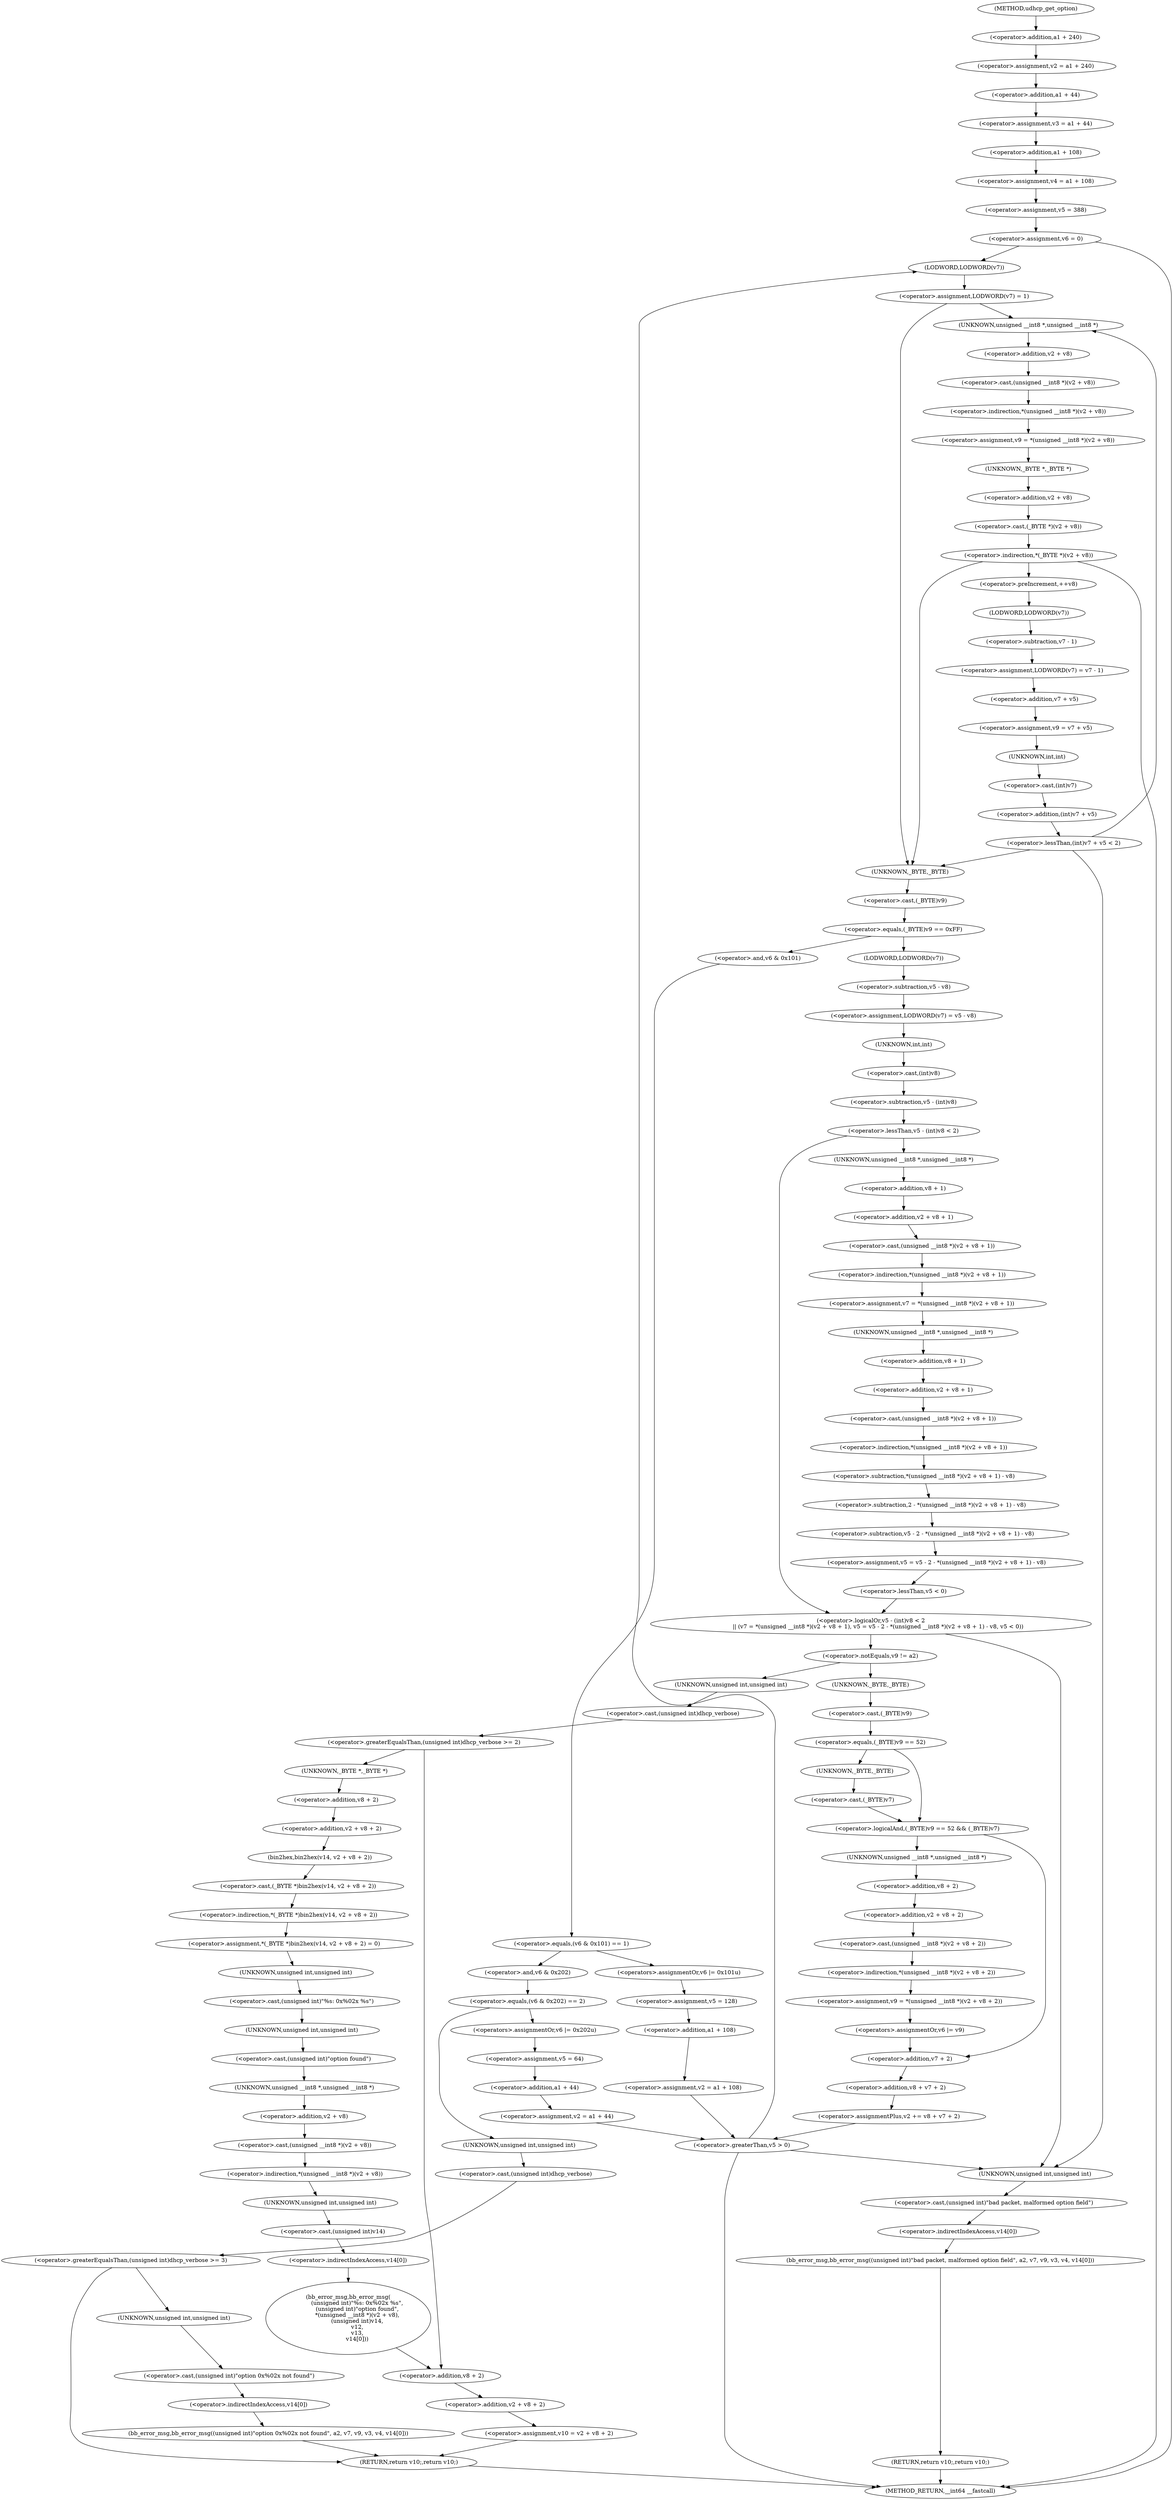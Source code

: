 digraph udhcp_get_option {  
"1000129" [label = "(<operator>.assignment,v2 = a1 + 240)" ]
"1000131" [label = "(<operator>.addition,a1 + 240)" ]
"1000134" [label = "(<operator>.assignment,v3 = a1 + 44)" ]
"1000136" [label = "(<operator>.addition,a1 + 44)" ]
"1000139" [label = "(<operator>.assignment,v4 = a1 + 108)" ]
"1000141" [label = "(<operator>.addition,a1 + 108)" ]
"1000144" [label = "(<operator>.assignment,v5 = 388)" ]
"1000147" [label = "(<operator>.assignment,v6 = 0)" ]
"1000153" [label = "(<operator>.assignment,LODWORD(v7) = 1)" ]
"1000154" [label = "(LODWORD,LODWORD(v7))" ]
"1000161" [label = "(<operator>.assignment,v9 = *(unsigned __int8 *)(v2 + v8))" ]
"1000163" [label = "(<operator>.indirection,*(unsigned __int8 *)(v2 + v8))" ]
"1000164" [label = "(<operator>.cast,(unsigned __int8 *)(v2 + v8))" ]
"1000165" [label = "(UNKNOWN,unsigned __int8 *,unsigned __int8 *)" ]
"1000166" [label = "(<operator>.addition,v2 + v8)" ]
"1000170" [label = "(<operator>.indirection,*(_BYTE *)(v2 + v8))" ]
"1000171" [label = "(<operator>.cast,(_BYTE *)(v2 + v8))" ]
"1000172" [label = "(UNKNOWN,_BYTE *,_BYTE *)" ]
"1000173" [label = "(<operator>.addition,v2 + v8)" ]
"1000177" [label = "(<operator>.preIncrement,++v8)" ]
"1000179" [label = "(<operator>.assignment,LODWORD(v7) = v7 - 1)" ]
"1000180" [label = "(LODWORD,LODWORD(v7))" ]
"1000182" [label = "(<operator>.subtraction,v7 - 1)" ]
"1000185" [label = "(<operator>.assignment,v9 = v7 + v5)" ]
"1000187" [label = "(<operator>.addition,v7 + v5)" ]
"1000191" [label = "(<operator>.lessThan,(int)v7 + v5 < 2)" ]
"1000192" [label = "(<operator>.addition,(int)v7 + v5)" ]
"1000193" [label = "(<operator>.cast,(int)v7)" ]
"1000194" [label = "(UNKNOWN,int,int)" ]
"1000200" [label = "(<operator>.equals,(_BYTE)v9 == 0xFF)" ]
"1000201" [label = "(<operator>.cast,(_BYTE)v9)" ]
"1000202" [label = "(UNKNOWN,_BYTE,_BYTE)" ]
"1000207" [label = "(<operator>.equals,(v6 & 0x101) == 1)" ]
"1000208" [label = "(<operator>.and,v6 & 0x101)" ]
"1000213" [label = "(<operators>.assignmentOr,v6 |= 0x101u)" ]
"1000216" [label = "(<operator>.assignment,v5 = 128)" ]
"1000219" [label = "(<operator>.assignment,v2 = a1 + 108)" ]
"1000221" [label = "(<operator>.addition,a1 + 108)" ]
"1000226" [label = "(<operator>.equals,(v6 & 0x202) == 2)" ]
"1000227" [label = "(<operator>.and,v6 & 0x202)" ]
"1000232" [label = "(<operators>.assignmentOr,v6 |= 0x202u)" ]
"1000235" [label = "(<operator>.assignment,v5 = 64)" ]
"1000238" [label = "(<operator>.assignment,v2 = a1 + 44)" ]
"1000240" [label = "(<operator>.addition,a1 + 44)" ]
"1000246" [label = "(<operator>.greaterEqualsThan,(unsigned int)dhcp_verbose >= 3)" ]
"1000247" [label = "(<operator>.cast,(unsigned int)dhcp_verbose)" ]
"1000248" [label = "(UNKNOWN,unsigned int,unsigned int)" ]
"1000251" [label = "(bb_error_msg,bb_error_msg((unsigned int)\"option 0x%02x not found\", a2, v7, v9, v3, v4, v14[0]))" ]
"1000252" [label = "(<operator>.cast,(unsigned int)\"option 0x%02x not found\")" ]
"1000253" [label = "(UNKNOWN,unsigned int,unsigned int)" ]
"1000260" [label = "(<operator>.indirectIndexAccess,v14[0])" ]
"1000265" [label = "(<operator>.assignment,LODWORD(v7) = v5 - v8)" ]
"1000266" [label = "(LODWORD,LODWORD(v7))" ]
"1000268" [label = "(<operator>.subtraction,v5 - v8)" ]
"1000272" [label = "(<operator>.logicalOr,v5 - (int)v8 < 2\n        || (v7 = *(unsigned __int8 *)(v2 + v8 + 1), v5 = v5 - 2 - *(unsigned __int8 *)(v2 + v8 + 1) - v8, v5 < 0))" ]
"1000273" [label = "(<operator>.lessThan,v5 - (int)v8 < 2)" ]
"1000274" [label = "(<operator>.subtraction,v5 - (int)v8)" ]
"1000276" [label = "(<operator>.cast,(int)v8)" ]
"1000277" [label = "(UNKNOWN,int,int)" ]
"1000281" [label = "(<operator>.assignment,v7 = *(unsigned __int8 *)(v2 + v8 + 1))" ]
"1000283" [label = "(<operator>.indirection,*(unsigned __int8 *)(v2 + v8 + 1))" ]
"1000284" [label = "(<operator>.cast,(unsigned __int8 *)(v2 + v8 + 1))" ]
"1000285" [label = "(UNKNOWN,unsigned __int8 *,unsigned __int8 *)" ]
"1000286" [label = "(<operator>.addition,v2 + v8 + 1)" ]
"1000288" [label = "(<operator>.addition,v8 + 1)" ]
"1000292" [label = "(<operator>.assignment,v5 = v5 - 2 - *(unsigned __int8 *)(v2 + v8 + 1) - v8)" ]
"1000294" [label = "(<operator>.subtraction,v5 - 2 - *(unsigned __int8 *)(v2 + v8 + 1) - v8)" ]
"1000296" [label = "(<operator>.subtraction,2 - *(unsigned __int8 *)(v2 + v8 + 1) - v8)" ]
"1000298" [label = "(<operator>.subtraction,*(unsigned __int8 *)(v2 + v8 + 1) - v8)" ]
"1000299" [label = "(<operator>.indirection,*(unsigned __int8 *)(v2 + v8 + 1))" ]
"1000300" [label = "(<operator>.cast,(unsigned __int8 *)(v2 + v8 + 1))" ]
"1000301" [label = "(UNKNOWN,unsigned __int8 *,unsigned __int8 *)" ]
"1000302" [label = "(<operator>.addition,v2 + v8 + 1)" ]
"1000304" [label = "(<operator>.addition,v8 + 1)" ]
"1000308" [label = "(<operator>.lessThan,v5 < 0)" ]
"1000314" [label = "(bb_error_msg,bb_error_msg((unsigned int)\"bad packet, malformed option field\", a2, v7, v9, v3, v4, v14[0]))" ]
"1000315" [label = "(<operator>.cast,(unsigned int)\"bad packet, malformed option field\")" ]
"1000316" [label = "(UNKNOWN,unsigned int,unsigned int)" ]
"1000323" [label = "(<operator>.indirectIndexAccess,v14[0])" ]
"1000326" [label = "(RETURN,return v10;,return v10;)" ]
"1000329" [label = "(<operator>.notEquals,v9 != a2)" ]
"1000334" [label = "(<operator>.logicalAnd,(_BYTE)v9 == 52 && (_BYTE)v7)" ]
"1000335" [label = "(<operator>.equals,(_BYTE)v9 == 52)" ]
"1000336" [label = "(<operator>.cast,(_BYTE)v9)" ]
"1000337" [label = "(UNKNOWN,_BYTE,_BYTE)" ]
"1000340" [label = "(<operator>.cast,(_BYTE)v7)" ]
"1000341" [label = "(UNKNOWN,_BYTE,_BYTE)" ]
"1000344" [label = "(<operator>.assignment,v9 = *(unsigned __int8 *)(v2 + v8 + 2))" ]
"1000346" [label = "(<operator>.indirection,*(unsigned __int8 *)(v2 + v8 + 2))" ]
"1000347" [label = "(<operator>.cast,(unsigned __int8 *)(v2 + v8 + 2))" ]
"1000348" [label = "(UNKNOWN,unsigned __int8 *,unsigned __int8 *)" ]
"1000349" [label = "(<operator>.addition,v2 + v8 + 2)" ]
"1000351" [label = "(<operator>.addition,v8 + 2)" ]
"1000354" [label = "(<operators>.assignmentOr,v6 |= v9)" ]
"1000357" [label = "(<operator>.assignmentPlus,v2 += v8 + v7 + 2)" ]
"1000359" [label = "(<operator>.addition,v8 + v7 + 2)" ]
"1000361" [label = "(<operator>.addition,v7 + 2)" ]
"1000366" [label = "(<operator>.greaterThan,v5 > 0)" ]
"1000372" [label = "(<operator>.greaterEqualsThan,(unsigned int)dhcp_verbose >= 2)" ]
"1000373" [label = "(<operator>.cast,(unsigned int)dhcp_verbose)" ]
"1000374" [label = "(UNKNOWN,unsigned int,unsigned int)" ]
"1000378" [label = "(<operator>.assignment,*(_BYTE *)bin2hex(v14, v2 + v8 + 2) = 0)" ]
"1000379" [label = "(<operator>.indirection,*(_BYTE *)bin2hex(v14, v2 + v8 + 2))" ]
"1000380" [label = "(<operator>.cast,(_BYTE *)bin2hex(v14, v2 + v8 + 2))" ]
"1000381" [label = "(UNKNOWN,_BYTE *,_BYTE *)" ]
"1000382" [label = "(bin2hex,bin2hex(v14, v2 + v8 + 2))" ]
"1000384" [label = "(<operator>.addition,v2 + v8 + 2)" ]
"1000386" [label = "(<operator>.addition,v8 + 2)" ]
"1000390" [label = "(bb_error_msg,bb_error_msg(\n          (unsigned int)\"%s: 0x%02x %s\",\n          (unsigned int)\"option found\",\n          *(unsigned __int8 *)(v2 + v8),\n          (unsigned int)v14,\n          v12,\n          v13,\n          v14[0]))" ]
"1000391" [label = "(<operator>.cast,(unsigned int)\"%s: 0x%02x %s\")" ]
"1000392" [label = "(UNKNOWN,unsigned int,unsigned int)" ]
"1000394" [label = "(<operator>.cast,(unsigned int)\"option found\")" ]
"1000395" [label = "(UNKNOWN,unsigned int,unsigned int)" ]
"1000397" [label = "(<operator>.indirection,*(unsigned __int8 *)(v2 + v8))" ]
"1000398" [label = "(<operator>.cast,(unsigned __int8 *)(v2 + v8))" ]
"1000399" [label = "(UNKNOWN,unsigned __int8 *,unsigned __int8 *)" ]
"1000400" [label = "(<operator>.addition,v2 + v8)" ]
"1000403" [label = "(<operator>.cast,(unsigned int)v14)" ]
"1000404" [label = "(UNKNOWN,unsigned int,unsigned int)" ]
"1000408" [label = "(<operator>.indirectIndexAccess,v14[0])" ]
"1000411" [label = "(<operator>.assignment,v10 = v2 + v8 + 2)" ]
"1000413" [label = "(<operator>.addition,v2 + v8 + 2)" ]
"1000415" [label = "(<operator>.addition,v8 + 2)" ]
"1000418" [label = "(RETURN,return v10;,return v10;)" ]
"1000113" [label = "(METHOD,udhcp_get_option)" ]
"1000420" [label = "(METHOD_RETURN,__int64 __fastcall)" ]
  "1000129" -> "1000136" 
  "1000131" -> "1000129" 
  "1000134" -> "1000141" 
  "1000136" -> "1000134" 
  "1000139" -> "1000144" 
  "1000141" -> "1000139" 
  "1000144" -> "1000147" 
  "1000147" -> "1000420" 
  "1000147" -> "1000154" 
  "1000153" -> "1000202" 
  "1000153" -> "1000165" 
  "1000154" -> "1000153" 
  "1000161" -> "1000172" 
  "1000163" -> "1000161" 
  "1000164" -> "1000163" 
  "1000165" -> "1000166" 
  "1000166" -> "1000164" 
  "1000170" -> "1000202" 
  "1000170" -> "1000420" 
  "1000170" -> "1000177" 
  "1000171" -> "1000170" 
  "1000172" -> "1000173" 
  "1000173" -> "1000171" 
  "1000177" -> "1000180" 
  "1000179" -> "1000187" 
  "1000180" -> "1000182" 
  "1000182" -> "1000179" 
  "1000185" -> "1000194" 
  "1000187" -> "1000185" 
  "1000191" -> "1000202" 
  "1000191" -> "1000165" 
  "1000191" -> "1000316" 
  "1000192" -> "1000191" 
  "1000193" -> "1000192" 
  "1000194" -> "1000193" 
  "1000200" -> "1000208" 
  "1000200" -> "1000266" 
  "1000201" -> "1000200" 
  "1000202" -> "1000201" 
  "1000207" -> "1000213" 
  "1000207" -> "1000227" 
  "1000208" -> "1000207" 
  "1000213" -> "1000216" 
  "1000216" -> "1000221" 
  "1000219" -> "1000366" 
  "1000221" -> "1000219" 
  "1000226" -> "1000232" 
  "1000226" -> "1000248" 
  "1000227" -> "1000226" 
  "1000232" -> "1000235" 
  "1000235" -> "1000240" 
  "1000238" -> "1000366" 
  "1000240" -> "1000238" 
  "1000246" -> "1000253" 
  "1000246" -> "1000418" 
  "1000247" -> "1000246" 
  "1000248" -> "1000247" 
  "1000251" -> "1000418" 
  "1000252" -> "1000260" 
  "1000253" -> "1000252" 
  "1000260" -> "1000251" 
  "1000265" -> "1000277" 
  "1000266" -> "1000268" 
  "1000268" -> "1000265" 
  "1000272" -> "1000316" 
  "1000272" -> "1000329" 
  "1000273" -> "1000272" 
  "1000273" -> "1000285" 
  "1000274" -> "1000273" 
  "1000276" -> "1000274" 
  "1000277" -> "1000276" 
  "1000281" -> "1000301" 
  "1000283" -> "1000281" 
  "1000284" -> "1000283" 
  "1000285" -> "1000288" 
  "1000286" -> "1000284" 
  "1000288" -> "1000286" 
  "1000292" -> "1000308" 
  "1000294" -> "1000292" 
  "1000296" -> "1000294" 
  "1000298" -> "1000296" 
  "1000299" -> "1000298" 
  "1000300" -> "1000299" 
  "1000301" -> "1000304" 
  "1000302" -> "1000300" 
  "1000304" -> "1000302" 
  "1000308" -> "1000272" 
  "1000314" -> "1000326" 
  "1000315" -> "1000323" 
  "1000316" -> "1000315" 
  "1000323" -> "1000314" 
  "1000326" -> "1000420" 
  "1000329" -> "1000337" 
  "1000329" -> "1000374" 
  "1000334" -> "1000348" 
  "1000334" -> "1000361" 
  "1000335" -> "1000341" 
  "1000335" -> "1000334" 
  "1000336" -> "1000335" 
  "1000337" -> "1000336" 
  "1000340" -> "1000334" 
  "1000341" -> "1000340" 
  "1000344" -> "1000354" 
  "1000346" -> "1000344" 
  "1000347" -> "1000346" 
  "1000348" -> "1000351" 
  "1000349" -> "1000347" 
  "1000351" -> "1000349" 
  "1000354" -> "1000361" 
  "1000357" -> "1000366" 
  "1000359" -> "1000357" 
  "1000361" -> "1000359" 
  "1000366" -> "1000420" 
  "1000366" -> "1000154" 
  "1000366" -> "1000316" 
  "1000372" -> "1000381" 
  "1000372" -> "1000415" 
  "1000373" -> "1000372" 
  "1000374" -> "1000373" 
  "1000378" -> "1000392" 
  "1000379" -> "1000378" 
  "1000380" -> "1000379" 
  "1000381" -> "1000386" 
  "1000382" -> "1000380" 
  "1000384" -> "1000382" 
  "1000386" -> "1000384" 
  "1000390" -> "1000415" 
  "1000391" -> "1000395" 
  "1000392" -> "1000391" 
  "1000394" -> "1000399" 
  "1000395" -> "1000394" 
  "1000397" -> "1000404" 
  "1000398" -> "1000397" 
  "1000399" -> "1000400" 
  "1000400" -> "1000398" 
  "1000403" -> "1000408" 
  "1000404" -> "1000403" 
  "1000408" -> "1000390" 
  "1000411" -> "1000418" 
  "1000413" -> "1000411" 
  "1000415" -> "1000413" 
  "1000418" -> "1000420" 
  "1000113" -> "1000131" 
}
